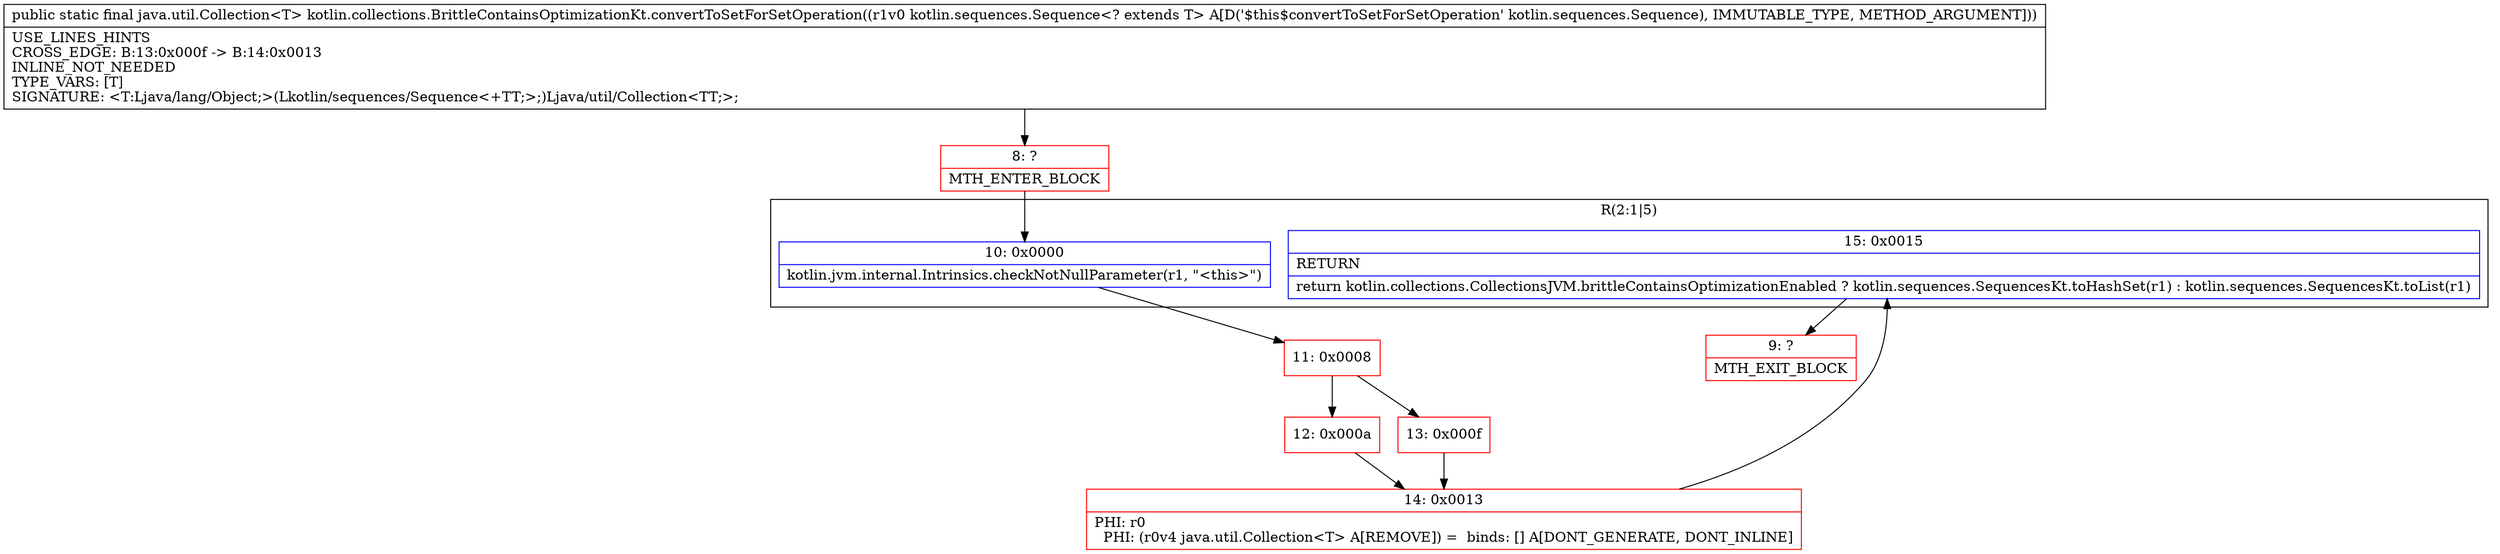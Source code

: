 digraph "CFG forkotlin.collections.BrittleContainsOptimizationKt.convertToSetForSetOperation(Lkotlin\/sequences\/Sequence;)Ljava\/util\/Collection;" {
subgraph cluster_Region_109351076 {
label = "R(2:1|5)";
node [shape=record,color=blue];
Node_10 [shape=record,label="{10\:\ 0x0000|kotlin.jvm.internal.Intrinsics.checkNotNullParameter(r1, \"\<this\>\")\l}"];
Node_15 [shape=record,label="{15\:\ 0x0015|RETURN\l|return kotlin.collections.CollectionsJVM.brittleContainsOptimizationEnabled ? kotlin.sequences.SequencesKt.toHashSet(r1) : kotlin.sequences.SequencesKt.toList(r1)\l}"];
}
Node_8 [shape=record,color=red,label="{8\:\ ?|MTH_ENTER_BLOCK\l}"];
Node_11 [shape=record,color=red,label="{11\:\ 0x0008}"];
Node_12 [shape=record,color=red,label="{12\:\ 0x000a}"];
Node_14 [shape=record,color=red,label="{14\:\ 0x0013|PHI: r0 \l  PHI: (r0v4 java.util.Collection\<T\> A[REMOVE]) =  binds: [] A[DONT_GENERATE, DONT_INLINE]\l}"];
Node_9 [shape=record,color=red,label="{9\:\ ?|MTH_EXIT_BLOCK\l}"];
Node_13 [shape=record,color=red,label="{13\:\ 0x000f}"];
MethodNode[shape=record,label="{public static final java.util.Collection\<T\> kotlin.collections.BrittleContainsOptimizationKt.convertToSetForSetOperation((r1v0 kotlin.sequences.Sequence\<? extends T\> A[D('$this$convertToSetForSetOperation' kotlin.sequences.Sequence), IMMUTABLE_TYPE, METHOD_ARGUMENT]))  | USE_LINES_HINTS\lCROSS_EDGE: B:13:0x000f \-\> B:14:0x0013\lINLINE_NOT_NEEDED\lTYPE_VARS: [T]\lSIGNATURE: \<T:Ljava\/lang\/Object;\>(Lkotlin\/sequences\/Sequence\<+TT;\>;)Ljava\/util\/Collection\<TT;\>;\l}"];
MethodNode -> Node_8;Node_10 -> Node_11;
Node_15 -> Node_9;
Node_8 -> Node_10;
Node_11 -> Node_12;
Node_11 -> Node_13;
Node_12 -> Node_14;
Node_14 -> Node_15;
Node_13 -> Node_14;
}

